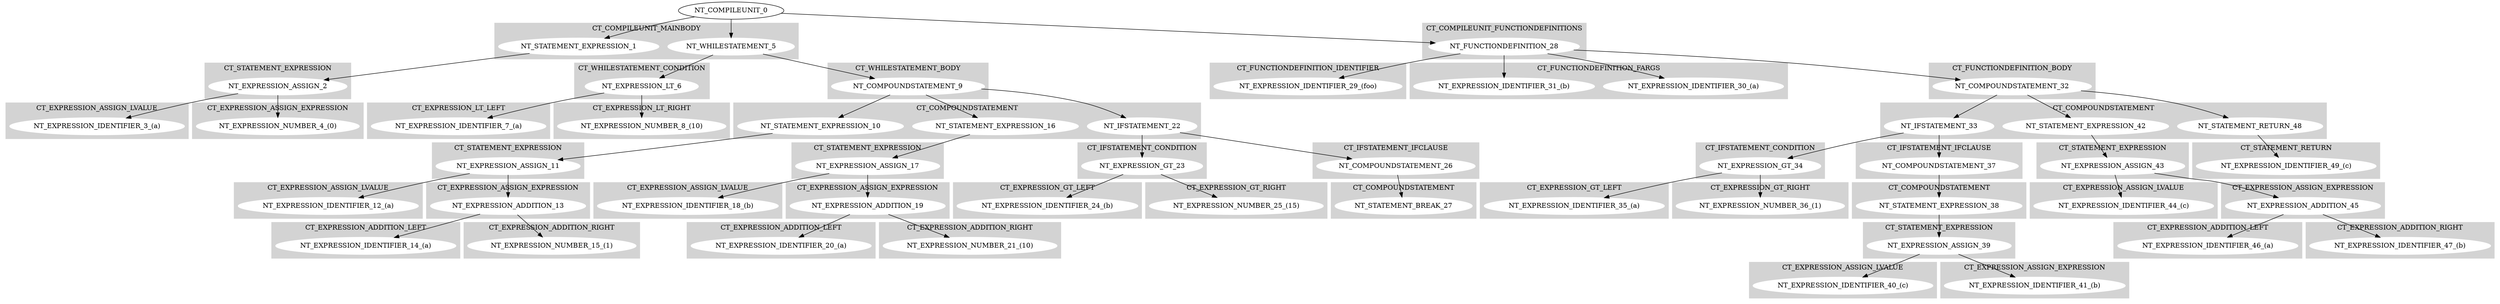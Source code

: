 digraph {
	subgraph cluster0{
		node [style=filled,color=white];
		style=filled;
		color=lightgrey;
		"NT_STATEMENT_EXPRESSION_1";"NT_WHILESTATEMENT_5";
		label=CT_COMPILEUNIT_MAINBODY;
	}
	subgraph cluster1{
		node [style=filled,color=white];
		style=filled;
		color=lightgrey;
		"NT_FUNCTIOΝDEFINITION_28";
		label=CT_COMPILEUNIT_FUNCTIONDEFINITIONS;
	}
	subgraph cluster2{
		node [style=filled,color=white];
		style=filled;
		color=lightgrey;
		"NT_EXPRESSION_ASSIGN_2";
		label=CT_STATEMENT_EXPRESSION;
	}
	subgraph cluster3{
		node [style=filled,color=white];
		style=filled;
		color=lightgrey;
		"NT_EXPRESSION_IDENTIFIER_3_(a)";
		label=CT_EXPRESSION_ASSIGN_LVALUE;
	}
	subgraph cluster4{
		node [style=filled,color=white];
		style=filled;
		color=lightgrey;
		"NT_EXPRESSION_NUMBER_4_(0)";
		label=CT_EXPRESSION_ASSIGN_EXPRESSION;
	}
"NT_EXPRESSION_ASSIGN_2"->"NT_EXPRESSION_IDENTIFIER_3_(a)"
"NT_EXPRESSION_ASSIGN_2"->"NT_EXPRESSION_NUMBER_4_(0)"
"NT_STATEMENT_EXPRESSION_1"->"NT_EXPRESSION_ASSIGN_2"
"NT_COMPILEUNIT_0"->"NT_STATEMENT_EXPRESSION_1"
	subgraph cluster5{
		node [style=filled,color=white];
		style=filled;
		color=lightgrey;
		"NT_EXPRESSION_LT_6";
		label=CT_WHILESTATEMENT_CONDITION;
	}
	subgraph cluster6{
		node [style=filled,color=white];
		style=filled;
		color=lightgrey;
		"NT_COMPOUNDSTATEMENT_9";
		label=CT_WHILESTATEMENT_BODY;
	}
	subgraph cluster7{
		node [style=filled,color=white];
		style=filled;
		color=lightgrey;
		"NT_EXPRESSION_IDENTIFIER_7_(a)";
		label=CT_EXPRESSION_LT_LEFT;
	}
	subgraph cluster8{
		node [style=filled,color=white];
		style=filled;
		color=lightgrey;
		"NT_EXPRESSION_NUMBER_8_(10)";
		label=CT_EXPRESSION_LT_RIGHT;
	}
"NT_EXPRESSION_LT_6"->"NT_EXPRESSION_IDENTIFIER_7_(a)"
"NT_EXPRESSION_LT_6"->"NT_EXPRESSION_NUMBER_8_(10)"
"NT_WHILESTATEMENT_5"->"NT_EXPRESSION_LT_6"
	subgraph cluster9{
		node [style=filled,color=white];
		style=filled;
		color=lightgrey;
		"NT_STATEMENT_EXPRESSION_10";"NT_STATEMENT_EXPRESSION_16";"NT_IFSTATEMENT_22";
		label=CT_COMPOUNDSTATEMENT;
	}
	subgraph cluster10{
		node [style=filled,color=white];
		style=filled;
		color=lightgrey;
		"NT_EXPRESSION_ASSIGN_11";
		label=CT_STATEMENT_EXPRESSION;
	}
	subgraph cluster11{
		node [style=filled,color=white];
		style=filled;
		color=lightgrey;
		"NT_EXPRESSION_IDENTIFIER_12_(a)";
		label=CT_EXPRESSION_ASSIGN_LVALUE;
	}
	subgraph cluster12{
		node [style=filled,color=white];
		style=filled;
		color=lightgrey;
		"NT_EXPRESSION_ADDITION_13";
		label=CT_EXPRESSION_ASSIGN_EXPRESSION;
	}
"NT_EXPRESSION_ASSIGN_11"->"NT_EXPRESSION_IDENTIFIER_12_(a)"
	subgraph cluster13{
		node [style=filled,color=white];
		style=filled;
		color=lightgrey;
		"NT_EXPRESSION_IDENTIFIER_14_(a)";
		label=CT_EXPRESSION_ADDITION_LEFT;
	}
	subgraph cluster14{
		node [style=filled,color=white];
		style=filled;
		color=lightgrey;
		"NT_EXPRESSION_NUMBER_15_(1)";
		label=CT_EXPRESSION_ADDITION_RIGHT;
	}
"NT_EXPRESSION_ADDITION_13"->"NT_EXPRESSION_IDENTIFIER_14_(a)"
"NT_EXPRESSION_ADDITION_13"->"NT_EXPRESSION_NUMBER_15_(1)"
"NT_EXPRESSION_ASSIGN_11"->"NT_EXPRESSION_ADDITION_13"
"NT_STATEMENT_EXPRESSION_10"->"NT_EXPRESSION_ASSIGN_11"
"NT_COMPOUNDSTATEMENT_9"->"NT_STATEMENT_EXPRESSION_10"
	subgraph cluster15{
		node [style=filled,color=white];
		style=filled;
		color=lightgrey;
		"NT_EXPRESSION_ASSIGN_17";
		label=CT_STATEMENT_EXPRESSION;
	}
	subgraph cluster16{
		node [style=filled,color=white];
		style=filled;
		color=lightgrey;
		"NT_EXPRESSION_IDENTIFIER_18_(b)";
		label=CT_EXPRESSION_ASSIGN_LVALUE;
	}
	subgraph cluster17{
		node [style=filled,color=white];
		style=filled;
		color=lightgrey;
		"NT_EXPRESSION_ADDITION_19";
		label=CT_EXPRESSION_ASSIGN_EXPRESSION;
	}
"NT_EXPRESSION_ASSIGN_17"->"NT_EXPRESSION_IDENTIFIER_18_(b)"
	subgraph cluster18{
		node [style=filled,color=white];
		style=filled;
		color=lightgrey;
		"NT_EXPRESSION_IDENTIFIER_20_(a)";
		label=CT_EXPRESSION_ADDITION_LEFT;
	}
	subgraph cluster19{
		node [style=filled,color=white];
		style=filled;
		color=lightgrey;
		"NT_EXPRESSION_NUMBER_21_(10)";
		label=CT_EXPRESSION_ADDITION_RIGHT;
	}
"NT_EXPRESSION_ADDITION_19"->"NT_EXPRESSION_IDENTIFIER_20_(a)"
"NT_EXPRESSION_ADDITION_19"->"NT_EXPRESSION_NUMBER_21_(10)"
"NT_EXPRESSION_ASSIGN_17"->"NT_EXPRESSION_ADDITION_19"
"NT_STATEMENT_EXPRESSION_16"->"NT_EXPRESSION_ASSIGN_17"
"NT_COMPOUNDSTATEMENT_9"->"NT_STATEMENT_EXPRESSION_16"
	subgraph cluster20{
		node [style=filled,color=white];
		style=filled;
		color=lightgrey;
		"NT_EXPRESSION_GT_23";
		label=CT_IFSTATEMENT_CONDITION;
	}
	subgraph cluster21{
		node [style=filled,color=white];
		style=filled;
		color=lightgrey;
		"NT_COMPOUNDSTATEMENT_26";
		label=CT_IFSTATEMENT_IFCLAUSE;
	}
	subgraph cluster22{
		node [style=filled,color=white];
		style=filled;
		color=lightgrey;
		"NT_EXPRESSION_IDENTIFIER_24_(b)";
		label=CT_EXPRESSION_GT_LEFT;
	}
	subgraph cluster23{
		node [style=filled,color=white];
		style=filled;
		color=lightgrey;
		"NT_EXPRESSION_NUMBER_25_(15)";
		label=CT_EXPRESSION_GT_RIGHT;
	}
"NT_EXPRESSION_GT_23"->"NT_EXPRESSION_IDENTIFIER_24_(b)"
"NT_EXPRESSION_GT_23"->"NT_EXPRESSION_NUMBER_25_(15)"
"NT_IFSTATEMENT_22"->"NT_EXPRESSION_GT_23"
	subgraph cluster24{
		node [style=filled,color=white];
		style=filled;
		color=lightgrey;
		"NT_STATEMENT_BREAK_27";
		label=CT_COMPOUNDSTATEMENT;
	}
"NT_COMPOUNDSTATEMENT_26"->"NT_STATEMENT_BREAK_27"
"NT_IFSTATEMENT_22"->"NT_COMPOUNDSTATEMENT_26"
"NT_COMPOUNDSTATEMENT_9"->"NT_IFSTATEMENT_22"
"NT_WHILESTATEMENT_5"->"NT_COMPOUNDSTATEMENT_9"
"NT_COMPILEUNIT_0"->"NT_WHILESTATEMENT_5"
	subgraph cluster25{
		node [style=filled,color=white];
		style=filled;
		color=lightgrey;
		"NT_EXPRESSION_IDENTIFIER_29_(foo)";
		label=CT_FUNCTIONDEFINITION_IDENTIFIER;
	}
	subgraph cluster26{
		node [style=filled,color=white];
		style=filled;
		color=lightgrey;
		"NT_EXPRESSION_IDENTIFIER_30_(a)";"NT_EXPRESSION_IDENTIFIER_31_(b)";
		label=CT_FUNCTIONDEFINITION_FARGS;
	}
	subgraph cluster27{
		node [style=filled,color=white];
		style=filled;
		color=lightgrey;
		"NT_COMPOUNDSTATEMENT_32";
		label=CT_FUNCTIONDEFINITION_BODY;
	}
"NT_FUNCTIOΝDEFINITION_28"->"NT_EXPRESSION_IDENTIFIER_29_(foo)"
"NT_FUNCTIOΝDEFINITION_28"->"NT_EXPRESSION_IDENTIFIER_30_(a)"
"NT_FUNCTIOΝDEFINITION_28"->"NT_EXPRESSION_IDENTIFIER_31_(b)"
	subgraph cluster28{
		node [style=filled,color=white];
		style=filled;
		color=lightgrey;
		"NT_IFSTATEMENT_33";"NT_STATEMENT_EXPRESSION_42";"NT_STATEMENT_RETURN_48";
		label=CT_COMPOUNDSTATEMENT;
	}
	subgraph cluster29{
		node [style=filled,color=white];
		style=filled;
		color=lightgrey;
		"NT_EXPRESSION_GT_34";
		label=CT_IFSTATEMENT_CONDITION;
	}
	subgraph cluster30{
		node [style=filled,color=white];
		style=filled;
		color=lightgrey;
		"NT_COMPOUNDSTATEMENT_37";
		label=CT_IFSTATEMENT_IFCLAUSE;
	}
	subgraph cluster31{
		node [style=filled,color=white];
		style=filled;
		color=lightgrey;
		"NT_EXPRESSION_IDENTIFIER_35_(a)";
		label=CT_EXPRESSION_GT_LEFT;
	}
	subgraph cluster32{
		node [style=filled,color=white];
		style=filled;
		color=lightgrey;
		"NT_EXPRESSION_NUMBER_36_(1)";
		label=CT_EXPRESSION_GT_RIGHT;
	}
"NT_EXPRESSION_GT_34"->"NT_EXPRESSION_IDENTIFIER_35_(a)"
"NT_EXPRESSION_GT_34"->"NT_EXPRESSION_NUMBER_36_(1)"
"NT_IFSTATEMENT_33"->"NT_EXPRESSION_GT_34"
	subgraph cluster33{
		node [style=filled,color=white];
		style=filled;
		color=lightgrey;
		"NT_STATEMENT_EXPRESSION_38";
		label=CT_COMPOUNDSTATEMENT;
	}
	subgraph cluster34{
		node [style=filled,color=white];
		style=filled;
		color=lightgrey;
		"NT_EXPRESSION_ASSIGN_39";
		label=CT_STATEMENT_EXPRESSION;
	}
	subgraph cluster35{
		node [style=filled,color=white];
		style=filled;
		color=lightgrey;
		"NT_EXPRESSION_IDENTIFIER_40_(c)";
		label=CT_EXPRESSION_ASSIGN_LVALUE;
	}
	subgraph cluster36{
		node [style=filled,color=white];
		style=filled;
		color=lightgrey;
		"NT_EXPRESSION_IDENTIFIER_41_(b)";
		label=CT_EXPRESSION_ASSIGN_EXPRESSION;
	}
"NT_EXPRESSION_ASSIGN_39"->"NT_EXPRESSION_IDENTIFIER_40_(c)"
"NT_EXPRESSION_ASSIGN_39"->"NT_EXPRESSION_IDENTIFIER_41_(b)"
"NT_STATEMENT_EXPRESSION_38"->"NT_EXPRESSION_ASSIGN_39"
"NT_COMPOUNDSTATEMENT_37"->"NT_STATEMENT_EXPRESSION_38"
"NT_IFSTATEMENT_33"->"NT_COMPOUNDSTATEMENT_37"
"NT_COMPOUNDSTATEMENT_32"->"NT_IFSTATEMENT_33"
	subgraph cluster37{
		node [style=filled,color=white];
		style=filled;
		color=lightgrey;
		"NT_EXPRESSION_ASSIGN_43";
		label=CT_STATEMENT_EXPRESSION;
	}
	subgraph cluster38{
		node [style=filled,color=white];
		style=filled;
		color=lightgrey;
		"NT_EXPRESSION_IDENTIFIER_44_(c)";
		label=CT_EXPRESSION_ASSIGN_LVALUE;
	}
	subgraph cluster39{
		node [style=filled,color=white];
		style=filled;
		color=lightgrey;
		"NT_EXPRESSION_ADDITION_45";
		label=CT_EXPRESSION_ASSIGN_EXPRESSION;
	}
"NT_EXPRESSION_ASSIGN_43"->"NT_EXPRESSION_IDENTIFIER_44_(c)"
	subgraph cluster40{
		node [style=filled,color=white];
		style=filled;
		color=lightgrey;
		"NT_EXPRESSION_IDENTIFIER_46_(a)";
		label=CT_EXPRESSION_ADDITION_LEFT;
	}
	subgraph cluster41{
		node [style=filled,color=white];
		style=filled;
		color=lightgrey;
		"NT_EXPRESSION_IDENTIFIER_47_(b)";
		label=CT_EXPRESSION_ADDITION_RIGHT;
	}
"NT_EXPRESSION_ADDITION_45"->"NT_EXPRESSION_IDENTIFIER_46_(a)"
"NT_EXPRESSION_ADDITION_45"->"NT_EXPRESSION_IDENTIFIER_47_(b)"
"NT_EXPRESSION_ASSIGN_43"->"NT_EXPRESSION_ADDITION_45"
"NT_STATEMENT_EXPRESSION_42"->"NT_EXPRESSION_ASSIGN_43"
"NT_COMPOUNDSTATEMENT_32"->"NT_STATEMENT_EXPRESSION_42"
	subgraph cluster42{
		node [style=filled,color=white];
		style=filled;
		color=lightgrey;
		"NT_EXPRESSION_IDENTIFIER_49_(c)";
		label=CT_STATEMENT_RETURN;
	}
"NT_STATEMENT_RETURN_48"->"NT_EXPRESSION_IDENTIFIER_49_(c)"
"NT_COMPOUNDSTATEMENT_32"->"NT_STATEMENT_RETURN_48"
"NT_FUNCTIOΝDEFINITION_28"->"NT_COMPOUNDSTATEMENT_32"
"NT_COMPILEUNIT_0"->"NT_FUNCTIOΝDEFINITION_28"
}
